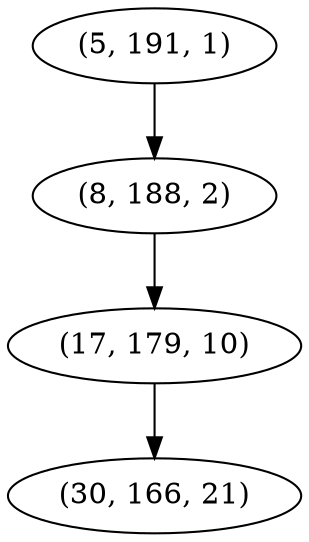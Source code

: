digraph tree {
    "(5, 191, 1)";
    "(8, 188, 2)";
    "(17, 179, 10)";
    "(30, 166, 21)";
    "(5, 191, 1)" -> "(8, 188, 2)";
    "(8, 188, 2)" -> "(17, 179, 10)";
    "(17, 179, 10)" -> "(30, 166, 21)";
}
